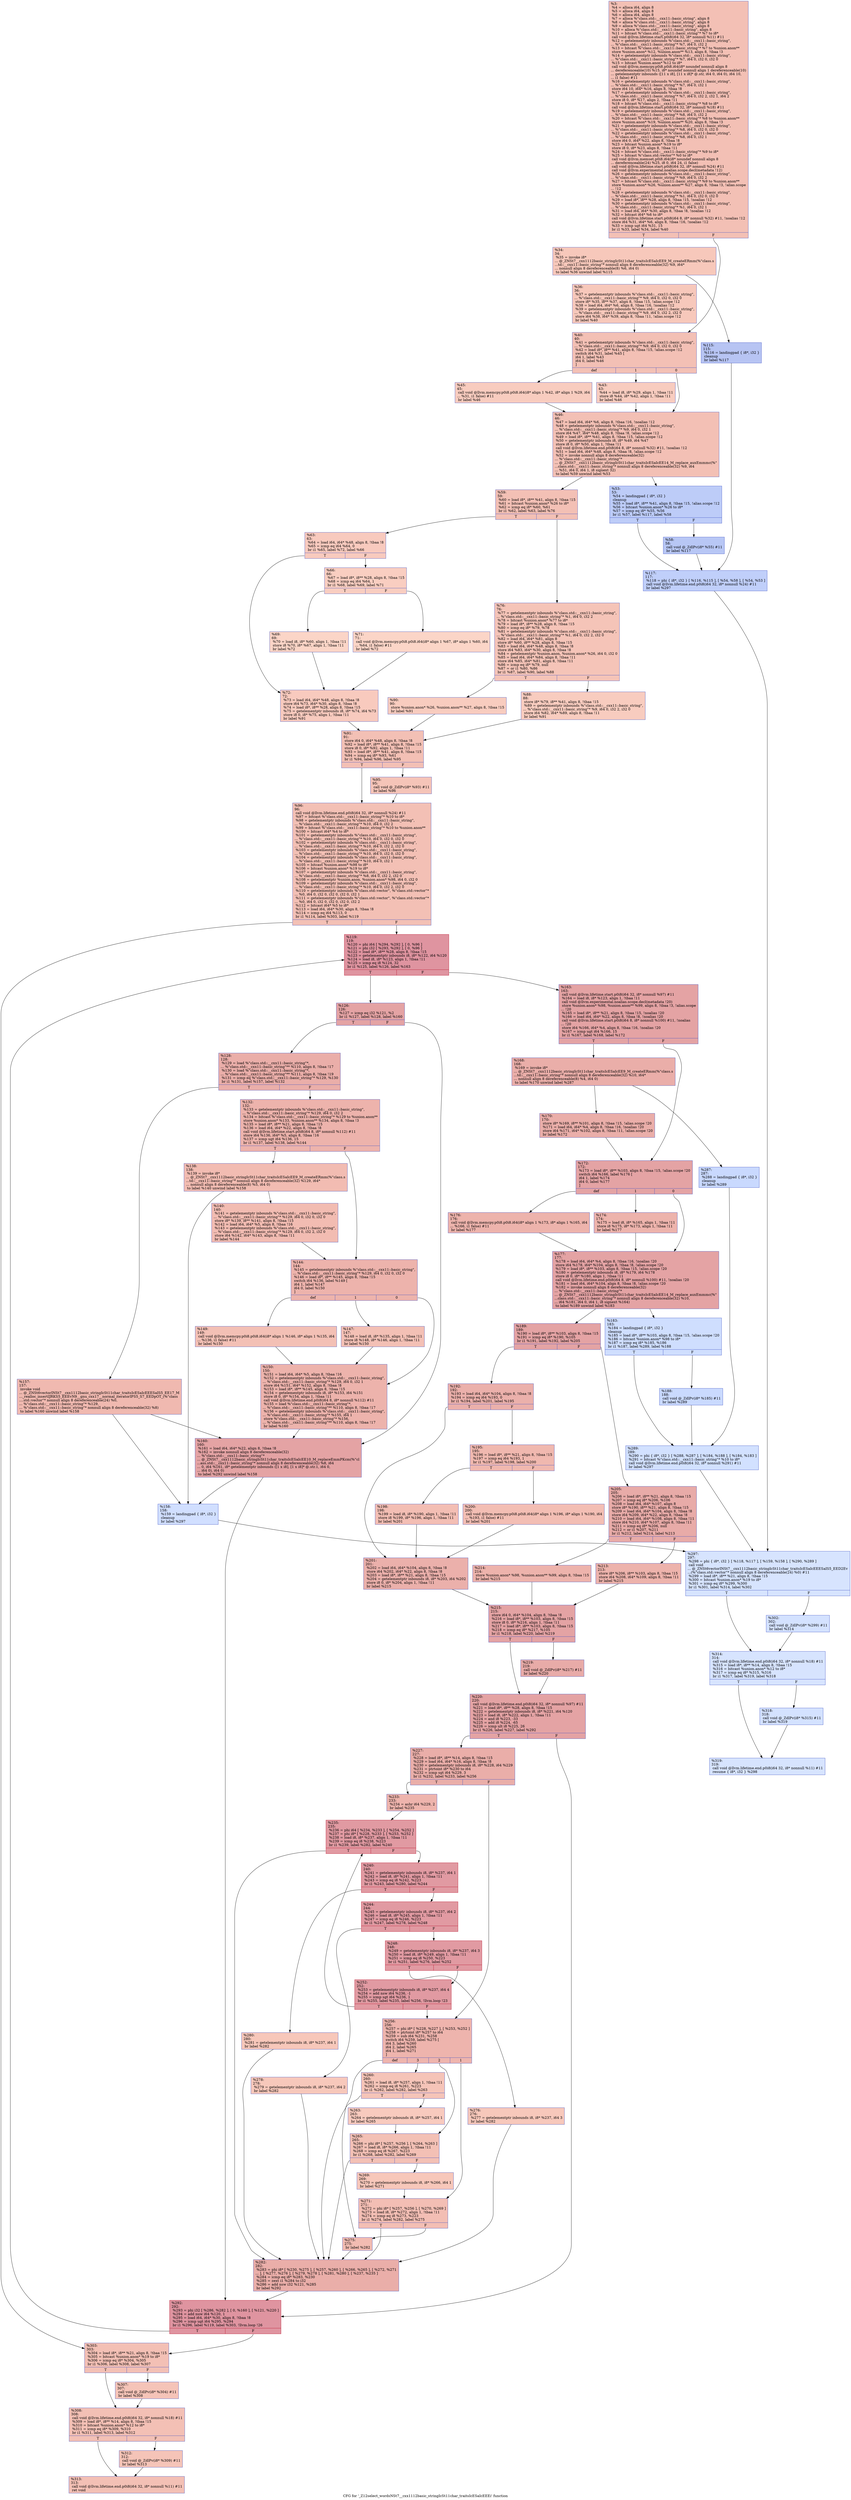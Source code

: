 digraph "CFG for '_Z12select_wordsNSt7__cxx1112basic_stringIcSt11char_traitsIcESaIcEEEi' function" {
	label="CFG for '_Z12select_wordsNSt7__cxx1112basic_stringIcSt11char_traitsIcESaIcEEEi' function";

	Node0x5604472fa400 [shape=record,color="#3d50c3ff", style=filled, fillcolor="#e5705870",label="{%3:\l  %4 = alloca i64, align 8\l  %5 = alloca i64, align 8\l  %6 = alloca i64, align 8\l  %7 = alloca %\"class.std::__cxx11::basic_string\", align 8\l  %8 = alloca %\"class.std::__cxx11::basic_string\", align 8\l  %9 = alloca %\"class.std::__cxx11::basic_string\", align 8\l  %10 = alloca %\"class.std::__cxx11::basic_string\", align 8\l  %11 = bitcast %\"class.std::__cxx11::basic_string\"* %7 to i8*\l  call void @llvm.lifetime.start.p0i8(i64 32, i8* nonnull %11) #11\l  %12 = getelementptr inbounds %\"class.std::__cxx11::basic_string\",\l... %\"class.std::__cxx11::basic_string\"* %7, i64 0, i32 2\l  %13 = bitcast %\"class.std::__cxx11::basic_string\"* %7 to %union.anon**\l  store %union.anon* %12, %union.anon** %13, align 8, !tbaa !3\l  %14 = getelementptr inbounds %\"class.std::__cxx11::basic_string\",\l... %\"class.std::__cxx11::basic_string\"* %7, i64 0, i32 0, i32 0\l  %15 = bitcast %union.anon* %12 to i8*\l  call void @llvm.memcpy.p0i8.p0i8.i64(i8* noundef nonnull align 8\l... dereferenceable(10) %15, i8* noundef nonnull align 1 dereferenceable(10)\l... getelementptr inbounds ([11 x i8], [11 x i8]* @.str, i64 0, i64 0), i64 10,\l... i1 false) #11\l  %16 = getelementptr inbounds %\"class.std::__cxx11::basic_string\",\l... %\"class.std::__cxx11::basic_string\"* %7, i64 0, i32 1\l  store i64 10, i64* %16, align 8, !tbaa !8\l  %17 = getelementptr inbounds %\"class.std::__cxx11::basic_string\",\l... %\"class.std::__cxx11::basic_string\"* %7, i64 0, i32 2, i32 1, i64 2\l  store i8 0, i8* %17, align 2, !tbaa !11\l  %18 = bitcast %\"class.std::__cxx11::basic_string\"* %8 to i8*\l  call void @llvm.lifetime.start.p0i8(i64 32, i8* nonnull %18) #11\l  %19 = getelementptr inbounds %\"class.std::__cxx11::basic_string\",\l... %\"class.std::__cxx11::basic_string\"* %8, i64 0, i32 2\l  %20 = bitcast %\"class.std::__cxx11::basic_string\"* %8 to %union.anon**\l  store %union.anon* %19, %union.anon** %20, align 8, !tbaa !3\l  %21 = getelementptr inbounds %\"class.std::__cxx11::basic_string\",\l... %\"class.std::__cxx11::basic_string\"* %8, i64 0, i32 0, i32 0\l  %22 = getelementptr inbounds %\"class.std::__cxx11::basic_string\",\l... %\"class.std::__cxx11::basic_string\"* %8, i64 0, i32 1\l  store i64 0, i64* %22, align 8, !tbaa !8\l  %23 = bitcast %union.anon* %19 to i8*\l  store i8 0, i8* %23, align 8, !tbaa !11\l  %24 = bitcast %\"class.std::__cxx11::basic_string\"* %9 to i8*\l  %25 = bitcast %\"class.std::vector\"* %0 to i8*\l  call void @llvm.memset.p0i8.i64(i8* noundef nonnull align 8\l... dereferenceable(24) %25, i8 0, i64 24, i1 false)\l  call void @llvm.lifetime.start.p0i8(i64 32, i8* nonnull %24) #11\l  call void @llvm.experimental.noalias.scope.decl(metadata !12)\l  %26 = getelementptr inbounds %\"class.std::__cxx11::basic_string\",\l... %\"class.std::__cxx11::basic_string\"* %9, i64 0, i32 2\l  %27 = bitcast %\"class.std::__cxx11::basic_string\"* %9 to %union.anon**\l  store %union.anon* %26, %union.anon** %27, align 8, !tbaa !3, !alias.scope\l... !12\l  %28 = getelementptr inbounds %\"class.std::__cxx11::basic_string\",\l... %\"class.std::__cxx11::basic_string\"* %1, i64 0, i32 0, i32 0\l  %29 = load i8*, i8** %28, align 8, !tbaa !15, !noalias !12\l  %30 = getelementptr inbounds %\"class.std::__cxx11::basic_string\",\l... %\"class.std::__cxx11::basic_string\"* %1, i64 0, i32 1\l  %31 = load i64, i64* %30, align 8, !tbaa !8, !noalias !12\l  %32 = bitcast i64* %6 to i8*\l  call void @llvm.lifetime.start.p0i8(i64 8, i8* nonnull %32) #11, !noalias !12\l  store i64 %31, i64* %6, align 8, !tbaa !16, !noalias !12\l  %33 = icmp ugt i64 %31, 15\l  br i1 %33, label %34, label %40\l|{<s0>T|<s1>F}}"];
	Node0x5604472fa400:s0 -> Node0x5604473008c0;
	Node0x5604472fa400:s1 -> Node0x560447300950;
	Node0x5604473008c0 [shape=record,color="#3d50c3ff", style=filled, fillcolor="#ed836670",label="{%34:\l34:                                               \l  %35 = invoke i8*\l... @_ZNSt7__cxx1112basic_stringIcSt11char_traitsIcESaIcEE9_M_createERmm(%\"class.s\l...td::__cxx11::basic_string\"* nonnull align 8 dereferenceable(32) %9, i64*\l... nonnull align 8 dereferenceable(8) %6, i64 0)\l          to label %36 unwind label %115\l}"];
	Node0x5604473008c0 -> Node0x560447300b80;
	Node0x5604473008c0 -> Node0x560447300bd0;
	Node0x560447300b80 [shape=record,color="#3d50c3ff", style=filled, fillcolor="#ed836670",label="{%36:\l36:                                               \l  %37 = getelementptr inbounds %\"class.std::__cxx11::basic_string\",\l... %\"class.std::__cxx11::basic_string\"* %9, i64 0, i32 0, i32 0\l  store i8* %35, i8** %37, align 8, !tbaa !15, !alias.scope !12\l  %38 = load i64, i64* %6, align 8, !tbaa !16, !noalias !12\l  %39 = getelementptr inbounds %\"class.std::__cxx11::basic_string\",\l... %\"class.std::__cxx11::basic_string\"* %9, i64 0, i32 2, i32 0\l  store i64 %38, i64* %39, align 8, !tbaa !11, !alias.scope !12\l  br label %40\l}"];
	Node0x560447300b80 -> Node0x560447300950;
	Node0x560447300950 [shape=record,color="#3d50c3ff", style=filled, fillcolor="#e5705870",label="{%40:\l40:                                               \l  %41 = getelementptr inbounds %\"class.std::__cxx11::basic_string\",\l... %\"class.std::__cxx11::basic_string\"* %9, i64 0, i32 0, i32 0\l  %42 = load i8*, i8** %41, align 8, !tbaa !15, !alias.scope !12\l  switch i64 %31, label %45 [\l    i64 1, label %43\l    i64 0, label %46\l  ]\l|{<s0>def|<s1>1|<s2>0}}"];
	Node0x560447300950:s0 -> Node0x560447300a90;
	Node0x560447300950:s1 -> Node0x560447302070;
	Node0x560447300950:s2 -> Node0x560447302100;
	Node0x560447302070 [shape=record,color="#3d50c3ff", style=filled, fillcolor="#f08b6e70",label="{%43:\l43:                                               \l  %44 = load i8, i8* %29, align 1, !tbaa !11\l  store i8 %44, i8* %42, align 1, !tbaa !11\l  br label %46\l}"];
	Node0x560447302070 -> Node0x560447302100;
	Node0x560447300a90 [shape=record,color="#3d50c3ff", style=filled, fillcolor="#f08b6e70",label="{%45:\l45:                                               \l  call void @llvm.memcpy.p0i8.p0i8.i64(i8* align 1 %42, i8* align 1 %29, i64\l... %31, i1 false) #11\l  br label %46\l}"];
	Node0x560447300a90 -> Node0x560447302100;
	Node0x560447302100 [shape=record,color="#3d50c3ff", style=filled, fillcolor="#e5705870",label="{%46:\l46:                                               \l  %47 = load i64, i64* %6, align 8, !tbaa !16, !noalias !12\l  %48 = getelementptr inbounds %\"class.std::__cxx11::basic_string\",\l... %\"class.std::__cxx11::basic_string\"* %9, i64 0, i32 1\l  store i64 %47, i64* %48, align 8, !tbaa !8, !alias.scope !12\l  %49 = load i8*, i8** %41, align 8, !tbaa !15, !alias.scope !12\l  %50 = getelementptr inbounds i8, i8* %49, i64 %47\l  store i8 0, i8* %50, align 1, !tbaa !11\l  call void @llvm.lifetime.end.p0i8(i64 8, i8* nonnull %32) #11, !noalias !12\l  %51 = load i64, i64* %48, align 8, !tbaa !8, !alias.scope !12\l  %52 = invoke nonnull align 8 dereferenceable(32)\l... %\"class.std::__cxx11::basic_string\"*\l... @_ZNSt7__cxx1112basic_stringIcSt11char_traitsIcESaIcEE14_M_replace_auxEmmmc(%\"\l...class.std::__cxx11::basic_string\"* nonnull align 8 dereferenceable(32) %9, i64\l... %51, i64 0, i64 1, i8 signext 32)\l          to label %59 unwind label %53\l}"];
	Node0x560447302100 -> Node0x560447302d70;
	Node0x560447302100 -> Node0x560447302e00;
	Node0x560447302e00 [shape=record,color="#3d50c3ff", style=filled, fillcolor="#6a8bef70",label="{%53:\l53:                                               \l  %54 = landingpad \{ i8*, i32 \}\l          cleanup\l  %55 = load i8*, i8** %41, align 8, !tbaa !15, !alias.scope !12\l  %56 = bitcast %union.anon* %26 to i8*\l  %57 = icmp eq i8* %55, %56\l  br i1 %57, label %117, label %58\l|{<s0>T|<s1>F}}"];
	Node0x560447302e00:s0 -> Node0x5604473035b0;
	Node0x560447302e00:s1 -> Node0x560447303640;
	Node0x560447303640 [shape=record,color="#3d50c3ff", style=filled, fillcolor="#5f7fe870",label="{%58:\l58:                                               \l  call void @_ZdlPv(i8* %55) #11\l  br label %117\l}"];
	Node0x560447303640 -> Node0x5604473035b0;
	Node0x560447302d70 [shape=record,color="#3d50c3ff", style=filled, fillcolor="#e5705870",label="{%59:\l59:                                               \l  %60 = load i8*, i8** %41, align 8, !tbaa !15\l  %61 = bitcast %union.anon* %26 to i8*\l  %62 = icmp eq i8* %60, %61\l  br i1 %62, label %63, label %76\l|{<s0>T|<s1>F}}"];
	Node0x560447302d70:s0 -> Node0x560447303b30;
	Node0x560447302d70:s1 -> Node0x560447303b80;
	Node0x560447303b30 [shape=record,color="#3d50c3ff", style=filled, fillcolor="#ef886b70",label="{%63:\l63:                                               \l  %64 = load i64, i64* %48, align 8, !tbaa !8\l  %65 = icmp eq i64 %64, 0\l  br i1 %65, label %72, label %66\l|{<s0>T|<s1>F}}"];
	Node0x560447303b30:s0 -> Node0x560447304190;
	Node0x560447303b30:s1 -> Node0x5604473041e0;
	Node0x5604473041e0 [shape=record,color="#3d50c3ff", style=filled, fillcolor="#f2907270",label="{%66:\l66:                                               \l  %67 = load i8*, i8** %28, align 8, !tbaa !15\l  %68 = icmp eq i64 %64, 1\l  br i1 %68, label %69, label %71\l|{<s0>T|<s1>F}}"];
	Node0x5604473041e0:s0 -> Node0x560447304420;
	Node0x5604473041e0:s1 -> Node0x560447304470;
	Node0x560447304420 [shape=record,color="#3d50c3ff", style=filled, fillcolor="#f5a08170",label="{%69:\l69:                                               \l  %70 = load i8, i8* %60, align 1, !tbaa !11\l  store i8 %70, i8* %67, align 1, !tbaa !11\l  br label %72\l}"];
	Node0x560447304420 -> Node0x560447304190;
	Node0x560447304470 [shape=record,color="#3d50c3ff", style=filled, fillcolor="#f5a08170",label="{%71:\l71:                                               \l  call void @llvm.memcpy.p0i8.p0i8.i64(i8* align 1 %67, i8* align 1 %60, i64\l... %64, i1 false) #11\l  br label %72\l}"];
	Node0x560447304470 -> Node0x560447304190;
	Node0x560447304190 [shape=record,color="#3d50c3ff", style=filled, fillcolor="#ef886b70",label="{%72:\l72:                                               \l  %73 = load i64, i64* %48, align 8, !tbaa !8\l  store i64 %73, i64* %30, align 8, !tbaa !8\l  %74 = load i8*, i8** %28, align 8, !tbaa !15\l  %75 = getelementptr inbounds i8, i8* %74, i64 %73\l  store i8 0, i8* %75, align 1, !tbaa !11\l  br label %91\l}"];
	Node0x560447304190 -> Node0x560447304c20;
	Node0x560447303b80 [shape=record,color="#3d50c3ff", style=filled, fillcolor="#e97a5f70",label="{%76:\l76:                                               \l  %77 = getelementptr inbounds %\"class.std::__cxx11::basic_string\",\l... %\"class.std::__cxx11::basic_string\"* %1, i64 0, i32 2\l  %78 = bitcast %union.anon* %77 to i8*\l  %79 = load i8*, i8** %28, align 8, !tbaa !15\l  %80 = icmp eq i8* %79, %78\l  %81 = getelementptr inbounds %\"class.std::__cxx11::basic_string\",\l... %\"class.std::__cxx11::basic_string\"* %1, i64 0, i32 2, i32 0\l  %82 = load i64, i64* %81, align 8\l  store i8* %60, i8** %28, align 8, !tbaa !15\l  %83 = load i64, i64* %48, align 8, !tbaa !8\l  store i64 %83, i64* %30, align 8, !tbaa !8\l  %84 = getelementptr %union.anon, %union.anon* %26, i64 0, i32 0\l  %85 = load i64, i64* %84, align 8, !tbaa !11\l  store i64 %85, i64* %81, align 8, !tbaa !11\l  %86 = icmp eq i8* %79, null\l  %87 = or i1 %80, %86\l  br i1 %87, label %90, label %88\l|{<s0>T|<s1>F}}"];
	Node0x560447303b80:s0 -> Node0x5604473054d0;
	Node0x560447303b80:s1 -> Node0x560447305520;
	Node0x560447305520 [shape=record,color="#3d50c3ff", style=filled, fillcolor="#f08b6e70",label="{%88:\l88:                                               \l  store i8* %79, i8** %41, align 8, !tbaa !15\l  %89 = getelementptr inbounds %\"class.std::__cxx11::basic_string\",\l... %\"class.std::__cxx11::basic_string\"* %9, i64 0, i32 2, i32 0\l  store i64 %82, i64* %89, align 8, !tbaa !11\l  br label %91\l}"];
	Node0x560447305520 -> Node0x560447304c20;
	Node0x5604473054d0 [shape=record,color="#3d50c3ff", style=filled, fillcolor="#f08b6e70",label="{%90:\l90:                                               \l  store %union.anon* %26, %union.anon** %27, align 8, !tbaa !15\l  br label %91\l}"];
	Node0x5604473054d0 -> Node0x560447304c20;
	Node0x560447304c20 [shape=record,color="#3d50c3ff", style=filled, fillcolor="#e5705870",label="{%91:\l91:                                               \l  store i64 0, i64* %48, align 8, !tbaa !8\l  %92 = load i8*, i8** %41, align 8, !tbaa !15\l  store i8 0, i8* %92, align 1, !tbaa !11\l  %93 = load i8*, i8** %41, align 8, !tbaa !15\l  %94 = icmp eq i8* %93, %61\l  br i1 %94, label %96, label %95\l|{<s0>T|<s1>F}}"];
	Node0x560447304c20:s0 -> Node0x560447305c20;
	Node0x560447304c20:s1 -> Node0x560447305c70;
	Node0x560447305c70 [shape=record,color="#3d50c3ff", style=filled, fillcolor="#e97a5f70",label="{%95:\l95:                                               \l  call void @_ZdlPv(i8* %93) #11\l  br label %96\l}"];
	Node0x560447305c70 -> Node0x560447305c20;
	Node0x560447305c20 [shape=record,color="#3d50c3ff", style=filled, fillcolor="#e5705870",label="{%96:\l96:                                               \l  call void @llvm.lifetime.end.p0i8(i64 32, i8* nonnull %24) #11\l  %97 = bitcast %\"class.std::__cxx11::basic_string\"* %10 to i8*\l  %98 = getelementptr inbounds %\"class.std::__cxx11::basic_string\",\l... %\"class.std::__cxx11::basic_string\"* %10, i64 0, i32 2\l  %99 = bitcast %\"class.std::__cxx11::basic_string\"* %10 to %union.anon**\l  %100 = bitcast i64* %4 to i8*\l  %101 = getelementptr inbounds %\"class.std::__cxx11::basic_string\",\l... %\"class.std::__cxx11::basic_string\"* %10, i64 0, i32 0, i32 0\l  %102 = getelementptr inbounds %\"class.std::__cxx11::basic_string\",\l... %\"class.std::__cxx11::basic_string\"* %10, i64 0, i32 2, i32 0\l  %103 = getelementptr inbounds %\"class.std::__cxx11::basic_string\",\l... %\"class.std::__cxx11::basic_string\"* %10, i64 0, i32 0, i32 0\l  %104 = getelementptr inbounds %\"class.std::__cxx11::basic_string\",\l... %\"class.std::__cxx11::basic_string\"* %10, i64 0, i32 1\l  %105 = bitcast %union.anon* %98 to i8*\l  %106 = bitcast %union.anon* %19 to i8*\l  %107 = getelementptr inbounds %\"class.std::__cxx11::basic_string\",\l... %\"class.std::__cxx11::basic_string\"* %8, i64 0, i32 2, i32 0\l  %108 = getelementptr %union.anon, %union.anon* %98, i64 0, i32 0\l  %109 = getelementptr inbounds %\"class.std::__cxx11::basic_string\",\l... %\"class.std::__cxx11::basic_string\"* %10, i64 0, i32 2, i32 0\l  %110 = getelementptr inbounds %\"class.std::vector\", %\"class.std::vector\"*\l... %0, i64 0, i32 0, i32 0, i32 0, i32 1\l  %111 = getelementptr inbounds %\"class.std::vector\", %\"class.std::vector\"*\l... %0, i64 0, i32 0, i32 0, i32 0, i32 2\l  %112 = bitcast i64* %5 to i8*\l  %113 = load i64, i64* %30, align 8, !tbaa !8\l  %114 = icmp eq i64 %113, 0\l  br i1 %114, label %303, label %119\l|{<s0>T|<s1>F}}"];
	Node0x560447305c20:s0 -> Node0x560447306cc0;
	Node0x560447305c20:s1 -> Node0x560447306d10;
	Node0x560447300bd0 [shape=record,color="#3d50c3ff", style=filled, fillcolor="#5b7ae570",label="{%115:\l115:                                              \l  %116 = landingpad \{ i8*, i32 \}\l          cleanup\l  br label %117\l}"];
	Node0x560447300bd0 -> Node0x5604473035b0;
	Node0x5604473035b0 [shape=record,color="#3d50c3ff", style=filled, fillcolor="#7093f370",label="{%117:\l117:                                              \l  %118 = phi \{ i8*, i32 \} [ %116, %115 ], [ %54, %58 ], [ %54, %53 ]\l  call void @llvm.lifetime.end.p0i8(i64 32, i8* nonnull %24) #11\l  br label %297\l}"];
	Node0x5604473035b0 -> Node0x5604473070f0;
	Node0x560447306d10 [shape=record,color="#b70d28ff", style=filled, fillcolor="#b70d2870",label="{%119:\l119:                                              \l  %120 = phi i64 [ %294, %292 ], [ 0, %96 ]\l  %121 = phi i32 [ %293, %292 ], [ 0, %96 ]\l  %122 = load i8*, i8** %28, align 8, !tbaa !15\l  %123 = getelementptr inbounds i8, i8* %122, i64 %120\l  %124 = load i8, i8* %123, align 1, !tbaa !11\l  %125 = icmp eq i8 %124, 32\l  br i1 %125, label %126, label %163\l|{<s0>T|<s1>F}}"];
	Node0x560447306d10:s0 -> Node0x5604472fc030;
	Node0x560447306d10:s1 -> Node0x5604472fc080;
	Node0x5604472fc030 [shape=record,color="#3d50c3ff", style=filled, fillcolor="#c32e3170",label="{%126:\l126:                                              \l  %127 = icmp eq i32 %121, %2\l  br i1 %127, label %128, label %160\l|{<s0>T|<s1>F}}"];
	Node0x5604472fc030:s0 -> Node0x5604472fc250;
	Node0x5604472fc030:s1 -> Node0x5604472fc2a0;
	Node0x5604472fc250 [shape=record,color="#3d50c3ff", style=filled, fillcolor="#d0473d70",label="{%128:\l128:                                              \l  %129 = load %\"class.std::__cxx11::basic_string\"*,\l... %\"class.std::__cxx11::basic_string\"** %110, align 8, !tbaa !17\l  %130 = load %\"class.std::__cxx11::basic_string\"*,\l... %\"class.std::__cxx11::basic_string\"** %111, align 8, !tbaa !19\l  %131 = icmp eq %\"class.std::__cxx11::basic_string\"* %129, %130\l  br i1 %131, label %157, label %132\l|{<s0>T|<s1>F}}"];
	Node0x5604472fc250:s0 -> Node0x5604472fc710;
	Node0x5604472fc250:s1 -> Node0x5604472fc7a0;
	Node0x5604472fc7a0 [shape=record,color="#3d50c3ff", style=filled, fillcolor="#d6524470",label="{%132:\l132:                                              \l  %133 = getelementptr inbounds %\"class.std::__cxx11::basic_string\",\l... %\"class.std::__cxx11::basic_string\"* %129, i64 0, i32 2\l  %134 = bitcast %\"class.std::__cxx11::basic_string\"* %129 to %union.anon**\l  store %union.anon* %133, %union.anon** %134, align 8, !tbaa !3\l  %135 = load i8*, i8** %21, align 8, !tbaa !15\l  %136 = load i64, i64* %22, align 8, !tbaa !8\l  call void @llvm.lifetime.start.p0i8(i64 8, i8* nonnull %112) #11\l  store i64 %136, i64* %5, align 8, !tbaa !16\l  %137 = icmp ugt i64 %136, 15\l  br i1 %137, label %138, label %144\l|{<s0>T|<s1>F}}"];
	Node0x5604472fc7a0:s0 -> Node0x5604473095c0;
	Node0x5604472fc7a0:s1 -> Node0x560447309610;
	Node0x5604473095c0 [shape=record,color="#3d50c3ff", style=filled, fillcolor="#e1675170",label="{%138:\l138:                                              \l  %139 = invoke i8*\l... @_ZNSt7__cxx1112basic_stringIcSt11char_traitsIcESaIcEE9_M_createERmm(%\"class.s\l...td::__cxx11::basic_string\"* nonnull align 8 dereferenceable(32) %129, i64*\l... nonnull align 8 dereferenceable(8) %5, i64 0)\l          to label %140 unwind label %158\l}"];
	Node0x5604473095c0 -> Node0x5604473097a0;
	Node0x5604473095c0 -> Node0x5604473097f0;
	Node0x5604473097a0 [shape=record,color="#3d50c3ff", style=filled, fillcolor="#e1675170",label="{%140:\l140:                                              \l  %141 = getelementptr inbounds %\"class.std::__cxx11::basic_string\",\l... %\"class.std::__cxx11::basic_string\"* %129, i64 0, i32 0, i32 0\l  store i8* %139, i8** %141, align 8, !tbaa !15\l  %142 = load i64, i64* %5, align 8, !tbaa !16\l  %143 = getelementptr inbounds %\"class.std::__cxx11::basic_string\",\l... %\"class.std::__cxx11::basic_string\"* %129, i64 0, i32 2, i32 0\l  store i64 %142, i64* %143, align 8, !tbaa !11\l  br label %144\l}"];
	Node0x5604473097a0 -> Node0x560447309610;
	Node0x560447309610 [shape=record,color="#3d50c3ff", style=filled, fillcolor="#d6524470",label="{%144:\l144:                                              \l  %145 = getelementptr inbounds %\"class.std::__cxx11::basic_string\",\l... %\"class.std::__cxx11::basic_string\"* %129, i64 0, i32 0, i32 0\l  %146 = load i8*, i8** %145, align 8, !tbaa !15\l  switch i64 %136, label %149 [\l    i64 1, label %147\l    i64 0, label %150\l  ]\l|{<s0>def|<s1>1|<s2>0}}"];
	Node0x560447309610:s0 -> Node0x560447309750;
	Node0x560447309610:s1 -> Node0x560447309f00;
	Node0x560447309610:s2 -> Node0x560447309f50;
	Node0x560447309f00 [shape=record,color="#3d50c3ff", style=filled, fillcolor="#e5705870",label="{%147:\l147:                                              \l  %148 = load i8, i8* %135, align 1, !tbaa !11\l  store i8 %148, i8* %146, align 1, !tbaa !11\l  br label %150\l}"];
	Node0x560447309f00 -> Node0x560447309f50;
	Node0x560447309750 [shape=record,color="#3d50c3ff", style=filled, fillcolor="#e5705870",label="{%149:\l149:                                              \l  call void @llvm.memcpy.p0i8.p0i8.i64(i8* align 1 %146, i8* align 1 %135, i64\l... %136, i1 false) #11\l  br label %150\l}"];
	Node0x560447309750 -> Node0x560447309f50;
	Node0x560447309f50 [shape=record,color="#3d50c3ff", style=filled, fillcolor="#d6524470",label="{%150:\l150:                                              \l  %151 = load i64, i64* %5, align 8, !tbaa !16\l  %152 = getelementptr inbounds %\"class.std::__cxx11::basic_string\",\l... %\"class.std::__cxx11::basic_string\"* %129, i64 0, i32 1\l  store i64 %151, i64* %152, align 8, !tbaa !8\l  %153 = load i8*, i8** %145, align 8, !tbaa !15\l  %154 = getelementptr inbounds i8, i8* %153, i64 %151\l  store i8 0, i8* %154, align 1, !tbaa !11\l  call void @llvm.lifetime.end.p0i8(i64 8, i8* nonnull %112) #11\l  %155 = load %\"class.std::__cxx11::basic_string\"*,\l... %\"class.std::__cxx11::basic_string\"** %110, align 8, !tbaa !17\l  %156 = getelementptr inbounds %\"class.std::__cxx11::basic_string\",\l... %\"class.std::__cxx11::basic_string\"* %155, i64 1\l  store %\"class.std::__cxx11::basic_string\"* %156,\l... %\"class.std::__cxx11::basic_string\"** %110, align 8, !tbaa !17\l  br label %160\l}"];
	Node0x560447309f50 -> Node0x5604472fc2a0;
	Node0x5604472fc710 [shape=record,color="#3d50c3ff", style=filled, fillcolor="#de614d70",label="{%157:\l157:                                              \l  invoke void\l... @_ZNSt6vectorINSt7__cxx1112basic_stringIcSt11char_traitsIcESaIcEEESaIS5_EE17_M\l..._realloc_insertIJRKS5_EEEvN9__gnu_cxx17__normal_iteratorIPS5_S7_EEDpOT_(%\"class\l....std::vector\"* nonnull align 8 dereferenceable(24) %0,\l... %\"class.std::__cxx11::basic_string\"* %129,\l... %\"class.std::__cxx11::basic_string\"* nonnull align 8 dereferenceable(32) %8)\l          to label %160 unwind label %158\l}"];
	Node0x5604472fc710 -> Node0x5604472fc2a0;
	Node0x5604472fc710 -> Node0x5604473097f0;
	Node0x5604473097f0 [shape=record,color="#3d50c3ff", style=filled, fillcolor="#96b7ff70",label="{%158:\l158:                                              \l  %159 = landingpad \{ i8*, i32 \}\l          cleanup\l  br label %297\l}"];
	Node0x5604473097f0 -> Node0x5604473070f0;
	Node0x5604472fc2a0 [shape=record,color="#3d50c3ff", style=filled, fillcolor="#c32e3170",label="{%160:\l160:                                              \l  %161 = load i64, i64* %22, align 8, !tbaa !8\l  %162 = invoke nonnull align 8 dereferenceable(32)\l... %\"class.std::__cxx11::basic_string\"*\l... @_ZNSt7__cxx1112basic_stringIcSt11char_traitsIcESaIcEE10_M_replaceEmmPKcm(%\"cl\l...ass.std::__cxx11::basic_string\"* nonnull align 8 dereferenceable(32) %8, i64\l... 0, i64 %161, i8* getelementptr inbounds ([1 x i8], [1 x i8]* @.str.1, i64 0,\l... i64 0), i64 0)\l          to label %292 unwind label %158\l}"];
	Node0x5604472fc2a0 -> Node0x5604473071b0;
	Node0x5604472fc2a0 -> Node0x5604473097f0;
	Node0x5604472fc080 [shape=record,color="#3d50c3ff", style=filled, fillcolor="#c32e3170",label="{%163:\l163:                                              \l  call void @llvm.lifetime.start.p0i8(i64 32, i8* nonnull %97) #11\l  %164 = load i8, i8* %123, align 1, !tbaa !11\l  call void @llvm.experimental.noalias.scope.decl(metadata !20)\l  store %union.anon* %98, %union.anon** %99, align 8, !tbaa !3, !alias.scope\l... !20\l  %165 = load i8*, i8** %21, align 8, !tbaa !15, !noalias !20\l  %166 = load i64, i64* %22, align 8, !tbaa !8, !noalias !20\l  call void @llvm.lifetime.start.p0i8(i64 8, i8* nonnull %100) #11, !noalias\l... !20\l  store i64 %166, i64* %4, align 8, !tbaa !16, !noalias !20\l  %167 = icmp ugt i64 %166, 15\l  br i1 %167, label %168, label %172\l|{<s0>T|<s1>F}}"];
	Node0x5604472fc080:s0 -> Node0x56044730c720;
	Node0x5604472fc080:s1 -> Node0x56044730c770;
	Node0x56044730c720 [shape=record,color="#3d50c3ff", style=filled, fillcolor="#d0473d70",label="{%168:\l168:                                              \l  %169 = invoke i8*\l... @_ZNSt7__cxx1112basic_stringIcSt11char_traitsIcESaIcEE9_M_createERmm(%\"class.s\l...td::__cxx11::basic_string\"* nonnull align 8 dereferenceable(32) %10, i64*\l... nonnull align 8 dereferenceable(8) %4, i64 0)\l          to label %170 unwind label %287\l}"];
	Node0x56044730c720 -> Node0x56044730c900;
	Node0x56044730c720 -> Node0x56044730c950;
	Node0x56044730c900 [shape=record,color="#3d50c3ff", style=filled, fillcolor="#d0473d70",label="{%170:\l170:                                              \l  store i8* %169, i8** %101, align 8, !tbaa !15, !alias.scope !20\l  %171 = load i64, i64* %4, align 8, !tbaa !16, !noalias !20\l  store i64 %171, i64* %102, align 8, !tbaa !11, !alias.scope !20\l  br label %172\l}"];
	Node0x56044730c900 -> Node0x56044730c770;
	Node0x56044730c770 [shape=record,color="#3d50c3ff", style=filled, fillcolor="#c32e3170",label="{%172:\l172:                                              \l  %173 = load i8*, i8** %103, align 8, !tbaa !15, !alias.scope !20\l  switch i64 %166, label %176 [\l    i64 1, label %174\l    i64 0, label %177\l  ]\l|{<s0>def|<s1>1|<s2>0}}"];
	Node0x56044730c770:s0 -> Node0x56044730c8b0;
	Node0x56044730c770:s1 -> Node0x56044730ce80;
	Node0x56044730c770:s2 -> Node0x56044730cf10;
	Node0x56044730ce80 [shape=record,color="#3d50c3ff", style=filled, fillcolor="#d6524470",label="{%174:\l174:                                              \l  %175 = load i8, i8* %165, align 1, !tbaa !11\l  store i8 %175, i8* %173, align 1, !tbaa !11\l  br label %177\l}"];
	Node0x56044730ce80 -> Node0x56044730cf10;
	Node0x56044730c8b0 [shape=record,color="#3d50c3ff", style=filled, fillcolor="#d6524470",label="{%176:\l176:                                              \l  call void @llvm.memcpy.p0i8.p0i8.i64(i8* align 1 %173, i8* align 1 %165, i64\l... %166, i1 false) #11\l  br label %177\l}"];
	Node0x56044730c8b0 -> Node0x56044730cf10;
	Node0x56044730cf10 [shape=record,color="#3d50c3ff", style=filled, fillcolor="#c32e3170",label="{%177:\l177:                                              \l  %178 = load i64, i64* %4, align 8, !tbaa !16, !noalias !20\l  store i64 %178, i64* %104, align 8, !tbaa !8, !alias.scope !20\l  %179 = load i8*, i8** %103, align 8, !tbaa !15, !alias.scope !20\l  %180 = getelementptr inbounds i8, i8* %179, i64 %178\l  store i8 0, i8* %180, align 1, !tbaa !11\l  call void @llvm.lifetime.end.p0i8(i64 8, i8* nonnull %100) #11, !noalias !20\l  %181 = load i64, i64* %104, align 8, !tbaa !8, !alias.scope !20\l  %182 = invoke nonnull align 8 dereferenceable(32)\l... %\"class.std::__cxx11::basic_string\"*\l... @_ZNSt7__cxx1112basic_stringIcSt11char_traitsIcESaIcEE14_M_replace_auxEmmmc(%\"\l...class.std::__cxx11::basic_string\"* nonnull align 8 dereferenceable(32) %10,\l... i64 %181, i64 0, i64 1, i8 signext %164)\l          to label %189 unwind label %183\l}"];
	Node0x56044730cf10 -> Node0x56044730d890;
	Node0x56044730cf10 -> Node0x56044730d920;
	Node0x56044730d920 [shape=record,color="#3d50c3ff", style=filled, fillcolor="#93b5fe70",label="{%183:\l183:                                              \l  %184 = landingpad \{ i8*, i32 \}\l          cleanup\l  %185 = load i8*, i8** %103, align 8, !tbaa !15, !alias.scope !20\l  %186 = bitcast %union.anon* %98 to i8*\l  %187 = icmp eq i8* %185, %186\l  br i1 %187, label %289, label %188\l|{<s0>T|<s1>F}}"];
	Node0x56044730d920:s0 -> Node0x56044730dd80;
	Node0x56044730d920:s1 -> Node0x56044730de10;
	Node0x56044730de10 [shape=record,color="#3d50c3ff", style=filled, fillcolor="#88abfd70",label="{%188:\l188:                                              \l  call void @_ZdlPv(i8* %185) #11\l  br label %289\l}"];
	Node0x56044730de10 -> Node0x56044730dd80;
	Node0x56044730d890 [shape=record,color="#3d50c3ff", style=filled, fillcolor="#c32e3170",label="{%189:\l189:                                              \l  %190 = load i8*, i8** %103, align 8, !tbaa !15\l  %191 = icmp eq i8* %190, %105\l  br i1 %191, label %192, label %205\l|{<s0>T|<s1>F}}"];
	Node0x56044730d890:s0 -> Node0x56044730e1d0;
	Node0x56044730d890:s1 -> Node0x56044730e220;
	Node0x56044730e1d0 [shape=record,color="#3d50c3ff", style=filled, fillcolor="#d24b4070",label="{%192:\l192:                                              \l  %193 = load i64, i64* %104, align 8, !tbaa !8\l  %194 = icmp eq i64 %193, 0\l  br i1 %194, label %201, label %195\l|{<s0>T|<s1>F}}"];
	Node0x56044730e1d0:s0 -> Node0x56044730e420;
	Node0x56044730e1d0:s1 -> Node0x56044730e470;
	Node0x56044730e470 [shape=record,color="#3d50c3ff", style=filled, fillcolor="#dc5d4a70",label="{%195:\l195:                                              \l  %196 = load i8*, i8** %21, align 8, !tbaa !15\l  %197 = icmp eq i64 %193, 1\l  br i1 %197, label %198, label %200\l|{<s0>T|<s1>F}}"];
	Node0x56044730e470:s0 -> Node0x56044730e6b0;
	Node0x56044730e470:s1 -> Node0x56044730e700;
	Node0x56044730e6b0 [shape=record,color="#3d50c3ff", style=filled, fillcolor="#e36c5570",label="{%198:\l198:                                              \l  %199 = load i8, i8* %190, align 1, !tbaa !11\l  store i8 %199, i8* %196, align 1, !tbaa !11\l  br label %201\l}"];
	Node0x56044730e6b0 -> Node0x56044730e420;
	Node0x56044730e700 [shape=record,color="#3d50c3ff", style=filled, fillcolor="#e36c5570",label="{%200:\l200:                                              \l  call void @llvm.memcpy.p0i8.p0i8.i64(i8* align 1 %196, i8* align 1 %190, i64\l... %193, i1 false) #11\l  br label %201\l}"];
	Node0x56044730e700 -> Node0x56044730e420;
	Node0x56044730e420 [shape=record,color="#3d50c3ff", style=filled, fillcolor="#d24b4070",label="{%201:\l201:                                              \l  %202 = load i64, i64* %104, align 8, !tbaa !8\l  store i64 %202, i64* %22, align 8, !tbaa !8\l  %203 = load i8*, i8** %21, align 8, !tbaa !15\l  %204 = getelementptr inbounds i8, i8* %203, i64 %202\l  store i8 0, i8* %204, align 1, !tbaa !11\l  br label %215\l}"];
	Node0x56044730e420 -> Node0x5604473073d0;
	Node0x56044730e220 [shape=record,color="#3d50c3ff", style=filled, fillcolor="#cc403a70",label="{%205:\l205:                                              \l  %206 = load i8*, i8** %21, align 8, !tbaa !15\l  %207 = icmp eq i8* %206, %106\l  %208 = load i64, i64* %107, align 8\l  store i8* %190, i8** %21, align 8, !tbaa !15\l  %209 = load i64, i64* %104, align 8, !tbaa !8\l  store i64 %209, i64* %22, align 8, !tbaa !8\l  %210 = load i64, i64* %108, align 8, !tbaa !11\l  store i64 %210, i64* %107, align 8, !tbaa !11\l  %211 = icmp eq i8* %206, null\l  %212 = or i1 %207, %211\l  br i1 %212, label %214, label %213\l|{<s0>T|<s1>F}}"];
	Node0x56044730e220:s0 -> Node0x5604473079b0;
	Node0x56044730e220:s1 -> Node0x560447307a00;
	Node0x560447307a00 [shape=record,color="#3d50c3ff", style=filled, fillcolor="#d6524470",label="{%213:\l213:                                              \l  store i8* %206, i8** %103, align 8, !tbaa !15\l  store i64 %208, i64* %109, align 8, !tbaa !11\l  br label %215\l}"];
	Node0x560447307a00 -> Node0x5604473073d0;
	Node0x5604473079b0 [shape=record,color="#3d50c3ff", style=filled, fillcolor="#d6524470",label="{%214:\l214:                                              \l  store %union.anon* %98, %union.anon** %99, align 8, !tbaa !15\l  br label %215\l}"];
	Node0x5604473079b0 -> Node0x5604473073d0;
	Node0x5604473073d0 [shape=record,color="#3d50c3ff", style=filled, fillcolor="#c32e3170",label="{%215:\l215:                                              \l  store i64 0, i64* %104, align 8, !tbaa !8\l  %216 = load i8*, i8** %103, align 8, !tbaa !15\l  store i8 0, i8* %216, align 1, !tbaa !11\l  %217 = load i8*, i8** %103, align 8, !tbaa !15\l  %218 = icmp eq i8* %217, %105\l  br i1 %218, label %220, label %219\l|{<s0>T|<s1>F}}"];
	Node0x5604473073d0:s0 -> Node0x560447308020;
	Node0x5604473073d0:s1 -> Node0x560447308070;
	Node0x560447308070 [shape=record,color="#3d50c3ff", style=filled, fillcolor="#cc403a70",label="{%219:\l219:                                              \l  call void @_ZdlPv(i8* %217) #11\l  br label %220\l}"];
	Node0x560447308070 -> Node0x560447308020;
	Node0x560447308020 [shape=record,color="#3d50c3ff", style=filled, fillcolor="#c32e3170",label="{%220:\l220:                                              \l  call void @llvm.lifetime.end.p0i8(i64 32, i8* nonnull %97) #11\l  %221 = load i8*, i8** %28, align 8, !tbaa !15\l  %222 = getelementptr inbounds i8, i8* %221, i64 %120\l  %223 = load i8, i8* %222, align 1, !tbaa !11\l  %224 = and i8 %223, -33\l  %225 = add i8 %224, -65\l  %226 = icmp ult i8 %225, 26\l  br i1 %226, label %227, label %292\l|{<s0>T|<s1>F}}"];
	Node0x560447308020:s0 -> Node0x560447308780;
	Node0x560447308020:s1 -> Node0x5604473071b0;
	Node0x560447308780 [shape=record,color="#3d50c3ff", style=filled, fillcolor="#d0473d70",label="{%227:\l227:                                              \l  %228 = load i8*, i8** %14, align 8, !tbaa !15\l  %229 = load i64, i64* %16, align 8, !tbaa !8\l  %230 = getelementptr inbounds i8, i8* %228, i64 %229\l  %231 = ptrtoint i8* %230 to i64\l  %232 = icmp sgt i64 %229, 3\l  br i1 %232, label %233, label %256\l|{<s0>T|<s1>F}}"];
	Node0x560447308780:s0 -> Node0x5604473119c0;
	Node0x560447308780:s1 -> Node0x560447311a10;
	Node0x5604473119c0 [shape=record,color="#3d50c3ff", style=filled, fillcolor="#d8564670",label="{%233:\l233:                                              \l  %234 = ashr i64 %229, 2\l  br label %235\l}"];
	Node0x5604473119c0 -> Node0x560447311ba0;
	Node0x560447311ba0 [shape=record,color="#b70d28ff", style=filled, fillcolor="#bb1b2c70",label="{%235:\l235:                                              \l  %236 = phi i64 [ %234, %233 ], [ %254, %252 ]\l  %237 = phi i8* [ %228, %233 ], [ %253, %252 ]\l  %238 = load i8, i8* %237, align 1, !tbaa !11\l  %239 = icmp eq i8 %238, %223\l  br i1 %239, label %282, label %240\l|{<s0>T|<s1>F}}"];
	Node0x560447311ba0:s0 -> Node0x560447311eb0;
	Node0x560447311ba0:s1 -> Node0x560447311f40;
	Node0x560447311f40 [shape=record,color="#b70d28ff", style=filled, fillcolor="#bb1b2c70",label="{%240:\l240:                                              \l  %241 = getelementptr inbounds i8, i8* %237, i64 1\l  %242 = load i8, i8* %241, align 1, !tbaa !11\l  %243 = icmp eq i8 %242, %223\l  br i1 %243, label %280, label %244\l|{<s0>T|<s1>F}}"];
	Node0x560447311f40:s0 -> Node0x560447312220;
	Node0x560447311f40:s1 -> Node0x560447312270;
	Node0x560447312270 [shape=record,color="#b70d28ff", style=filled, fillcolor="#bb1b2c70",label="{%244:\l244:                                              \l  %245 = getelementptr inbounds i8, i8* %237, i64 2\l  %246 = load i8, i8* %245, align 1, !tbaa !11\l  %247 = icmp eq i8 %246, %223\l  br i1 %247, label %278, label %248\l|{<s0>T|<s1>F}}"];
	Node0x560447312270:s0 -> Node0x560447312550;
	Node0x560447312270:s1 -> Node0x5604473125a0;
	Node0x5604473125a0 [shape=record,color="#b70d28ff", style=filled, fillcolor="#bb1b2c70",label="{%248:\l248:                                              \l  %249 = getelementptr inbounds i8, i8* %237, i64 3\l  %250 = load i8, i8* %249, align 1, !tbaa !11\l  %251 = icmp eq i8 %250, %223\l  br i1 %251, label %276, label %252\l|{<s0>T|<s1>F}}"];
	Node0x5604473125a0:s0 -> Node0x560447312880;
	Node0x5604473125a0:s1 -> Node0x560447311c90;
	Node0x560447311c90 [shape=record,color="#b70d28ff", style=filled, fillcolor="#bb1b2c70",label="{%252:\l252:                                              \l  %253 = getelementptr inbounds i8, i8* %237, i64 4\l  %254 = add nsw i64 %236, -1\l  %255 = icmp sgt i64 %236, 1\l  br i1 %255, label %235, label %256, !llvm.loop !23\l|{<s0>T|<s1>F}}"];
	Node0x560447311c90:s0 -> Node0x560447311ba0;
	Node0x560447311c90:s1 -> Node0x560447311a10;
	Node0x560447311a10 [shape=record,color="#3d50c3ff", style=filled, fillcolor="#d8564670",label="{%256:\l256:                                              \l  %257 = phi i8* [ %228, %227 ], [ %253, %252 ]\l  %258 = ptrtoint i8* %257 to i64\l  %259 = sub i64 %231, %258\l  switch i64 %259, label %275 [\l    i64 3, label %260\l    i64 2, label %265\l    i64 1, label %271\l  ]\l|{<s0>def|<s1>3|<s2>2|<s3>1}}"];
	Node0x560447311a10:s0 -> Node0x560447308990;
	Node0x560447311a10:s1 -> Node0x5604473089e0;
	Node0x560447311a10:s2 -> Node0x560447308a30;
	Node0x560447311a10:s3 -> Node0x560447308ac0;
	Node0x5604473089e0 [shape=record,color="#3d50c3ff", style=filled, fillcolor="#e97a5f70",label="{%260:\l260:                                              \l  %261 = load i8, i8* %257, align 1, !tbaa !11\l  %262 = icmp eq i8 %261, %223\l  br i1 %262, label %282, label %263\l|{<s0>T|<s1>F}}"];
	Node0x5604473089e0:s0 -> Node0x560447311eb0;
	Node0x5604473089e0:s1 -> Node0x560447308ca0;
	Node0x560447308ca0 [shape=record,color="#3d50c3ff", style=filled, fillcolor="#ef886b70",label="{%263:\l263:                                              \l  %264 = getelementptr inbounds i8, i8* %257, i64 1\l  br label %265\l}"];
	Node0x560447308ca0 -> Node0x560447308a30;
	Node0x560447308a30 [shape=record,color="#3d50c3ff", style=filled, fillcolor="#e5705870",label="{%265:\l265:                                              \l  %266 = phi i8* [ %257, %256 ], [ %264, %263 ]\l  %267 = load i8, i8* %266, align 1, !tbaa !11\l  %268 = icmp eq i8 %267, %223\l  br i1 %268, label %282, label %269\l|{<s0>T|<s1>F}}"];
	Node0x560447308a30:s0 -> Node0x560447311eb0;
	Node0x560447308a30:s1 -> Node0x560447313d40;
	Node0x560447313d40 [shape=record,color="#3d50c3ff", style=filled, fillcolor="#ec7f6370",label="{%269:\l269:                                              \l  %270 = getelementptr inbounds i8, i8* %266, i64 1\l  br label %271\l}"];
	Node0x560447313d40 -> Node0x560447308ac0;
	Node0x560447308ac0 [shape=record,color="#3d50c3ff", style=filled, fillcolor="#e36c5570",label="{%271:\l271:                                              \l  %272 = phi i8* [ %257, %256 ], [ %270, %269 ]\l  %273 = load i8, i8* %272, align 1, !tbaa !11\l  %274 = icmp eq i8 %273, %223\l  br i1 %274, label %282, label %275\l|{<s0>T|<s1>F}}"];
	Node0x560447308ac0:s0 -> Node0x560447311eb0;
	Node0x560447308ac0:s1 -> Node0x560447308990;
	Node0x560447308990 [shape=record,color="#3d50c3ff", style=filled, fillcolor="#e1675170",label="{%275:\l275:                                              \l  br label %282\l}"];
	Node0x560447308990 -> Node0x560447311eb0;
	Node0x560447312880 [shape=record,color="#3d50c3ff", style=filled, fillcolor="#ed836670",label="{%276:\l276:                                              \l  %277 = getelementptr inbounds i8, i8* %237, i64 3\l  br label %282\l}"];
	Node0x560447312880 -> Node0x560447311eb0;
	Node0x560447312550 [shape=record,color="#3d50c3ff", style=filled, fillcolor="#ed836670",label="{%278:\l278:                                              \l  %279 = getelementptr inbounds i8, i8* %237, i64 2\l  br label %282\l}"];
	Node0x560447312550 -> Node0x560447311eb0;
	Node0x560447312220 [shape=record,color="#3d50c3ff", style=filled, fillcolor="#ec7f6370",label="{%280:\l280:                                              \l  %281 = getelementptr inbounds i8, i8* %237, i64 1\l  br label %282\l}"];
	Node0x560447312220 -> Node0x560447311eb0;
	Node0x560447311eb0 [shape=record,color="#3d50c3ff", style=filled, fillcolor="#d0473d70",label="{%282:\l282:                                              \l  %283 = phi i8* [ %230, %275 ], [ %257, %260 ], [ %266, %265 ], [ %272, %271\l... ], [ %277, %276 ], [ %279, %278 ], [ %281, %280 ], [ %237, %235 ]\l  %284 = icmp eq i8* %283, %230\l  %285 = zext i1 %284 to i32\l  %286 = add nsw i32 %121, %285\l  br label %292\l}"];
	Node0x560447311eb0 -> Node0x5604473071b0;
	Node0x56044730c950 [shape=record,color="#3d50c3ff", style=filled, fillcolor="#85a8fc70",label="{%287:\l287:                                              \l  %288 = landingpad \{ i8*, i32 \}\l          cleanup\l  br label %289\l}"];
	Node0x56044730c950 -> Node0x56044730dd80;
	Node0x56044730dd80 [shape=record,color="#3d50c3ff", style=filled, fillcolor="#9abbff70",label="{%289:\l289:                                              \l  %290 = phi \{ i8*, i32 \} [ %288, %287 ], [ %184, %188 ], [ %184, %183 ]\l  %291 = bitcast %\"class.std::__cxx11::basic_string\"* %10 to i8*\l  call void @llvm.lifetime.end.p0i8(i64 32, i8* nonnull %291) #11\l  br label %297\l}"];
	Node0x56044730dd80 -> Node0x5604473070f0;
	Node0x5604473071b0 [shape=record,color="#b70d28ff", style=filled, fillcolor="#b70d2870",label="{%292:\l292:                                              \l  %293 = phi i32 [ %286, %282 ], [ 0, %160 ], [ %121, %220 ]\l  %294 = add nuw i64 %120, 1\l  %295 = load i64, i64* %30, align 8, !tbaa !8\l  %296 = icmp ugt i64 %295, %294\l  br i1 %296, label %119, label %303, !llvm.loop !26\l|{<s0>T|<s1>F}}"];
	Node0x5604473071b0:s0 -> Node0x560447306d10;
	Node0x5604473071b0:s1 -> Node0x560447306cc0;
	Node0x5604473070f0 [shape=record,color="#3d50c3ff", style=filled, fillcolor="#a5c3fe70",label="{%297:\l297:                                              \l  %298 = phi \{ i8*, i32 \} [ %118, %117 ], [ %159, %158 ], [ %290, %289 ]\l  call void\l... @_ZNSt6vectorINSt7__cxx1112basic_stringIcSt11char_traitsIcESaIcEEESaIS5_EED2Ev\l...(%\"class.std::vector\"* nonnull align 8 dereferenceable(24) %0) #11\l  %299 = load i8*, i8** %21, align 8, !tbaa !15\l  %300 = bitcast %union.anon* %19 to i8*\l  %301 = icmp eq i8* %299, %300\l  br i1 %301, label %314, label %302\l|{<s0>T|<s1>F}}"];
	Node0x5604473070f0:s0 -> Node0x560447315570;
	Node0x5604473070f0:s1 -> Node0x5604473155c0;
	Node0x5604473155c0 [shape=record,color="#3d50c3ff", style=filled, fillcolor="#9ebeff70",label="{%302:\l302:                                              \l  call void @_ZdlPv(i8* %299) #11\l  br label %314\l}"];
	Node0x5604473155c0 -> Node0x560447315570;
	Node0x560447306cc0 [shape=record,color="#3d50c3ff", style=filled, fillcolor="#e5705870",label="{%303:\l303:                                              \l  %304 = load i8*, i8** %21, align 8, !tbaa !15\l  %305 = bitcast %union.anon* %19 to i8*\l  %306 = icmp eq i8* %304, %305\l  br i1 %306, label %308, label %307\l|{<s0>T|<s1>F}}"];
	Node0x560447306cc0:s0 -> Node0x5604473159b0;
	Node0x560447306cc0:s1 -> Node0x560447315a00;
	Node0x560447315a00 [shape=record,color="#3d50c3ff", style=filled, fillcolor="#e97a5f70",label="{%307:\l307:                                              \l  call void @_ZdlPv(i8* %304) #11\l  br label %308\l}"];
	Node0x560447315a00 -> Node0x5604473159b0;
	Node0x5604473159b0 [shape=record,color="#3d50c3ff", style=filled, fillcolor="#e5705870",label="{%308:\l308:                                              \l  call void @llvm.lifetime.end.p0i8(i64 32, i8* nonnull %18) #11\l  %309 = load i8*, i8** %14, align 8, !tbaa !15\l  %310 = bitcast %union.anon* %12 to i8*\l  %311 = icmp eq i8* %309, %310\l  br i1 %311, label %313, label %312\l|{<s0>T|<s1>F}}"];
	Node0x5604473159b0:s0 -> Node0x560447315f40;
	Node0x5604473159b0:s1 -> Node0x560447315f90;
	Node0x560447315f90 [shape=record,color="#3d50c3ff", style=filled, fillcolor="#e97a5f70",label="{%312:\l312:                                              \l  call void @_ZdlPv(i8* %309) #11\l  br label %313\l}"];
	Node0x560447315f90 -> Node0x560447315f40;
	Node0x560447315f40 [shape=record,color="#3d50c3ff", style=filled, fillcolor="#e5705870",label="{%313:\l313:                                              \l  call void @llvm.lifetime.end.p0i8(i64 32, i8* nonnull %11) #11\l  ret void\l}"];
	Node0x560447315570 [shape=record,color="#3d50c3ff", style=filled, fillcolor="#a5c3fe70",label="{%314:\l314:                                              \l  call void @llvm.lifetime.end.p0i8(i64 32, i8* nonnull %18) #11\l  %315 = load i8*, i8** %14, align 8, !tbaa !15\l  %316 = bitcast %union.anon* %12 to i8*\l  %317 = icmp eq i8* %315, %316\l  br i1 %317, label %319, label %318\l|{<s0>T|<s1>F}}"];
	Node0x560447315570:s0 -> Node0x560447316630;
	Node0x560447315570:s1 -> Node0x560447316680;
	Node0x560447316680 [shape=record,color="#3d50c3ff", style=filled, fillcolor="#9ebeff70",label="{%318:\l318:                                              \l  call void @_ZdlPv(i8* %315) #11\l  br label %319\l}"];
	Node0x560447316680 -> Node0x560447316630;
	Node0x560447316630 [shape=record,color="#3d50c3ff", style=filled, fillcolor="#a5c3fe70",label="{%319:\l319:                                              \l  call void @llvm.lifetime.end.p0i8(i64 32, i8* nonnull %11) #11\l  resume \{ i8*, i32 \} %298\l}"];
}
